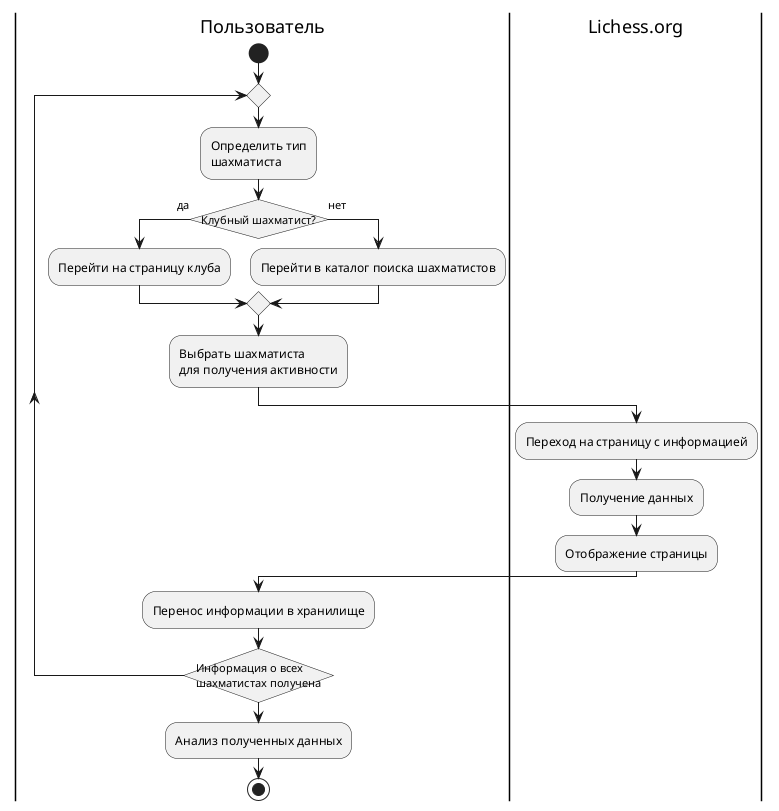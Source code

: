 ﻿@startuml

skinparam ConditionStyle InsideDiamond

|Пользователь|
start
repeat
    :Определить тип
    шахматиста;
    if (Клубный шахматист?) then (да)
      :Перейти на страницу клуба;
    else (нет)
      :Перейти в каталог поиска шахматистов;
    endif
    
    :Выбрать шахматиста
    для получения активности;
    
    |Lichess.org|
    :Переход на страницу с информацией;
    :Получение данных;
    :Отображение страницы;
    
    |Пользователь|
    :Перенос информации в хранилище;
   
repeat while (Информация о всех\nшахматистах получена)

:Анализ полученных данных;

stop

@enduml
